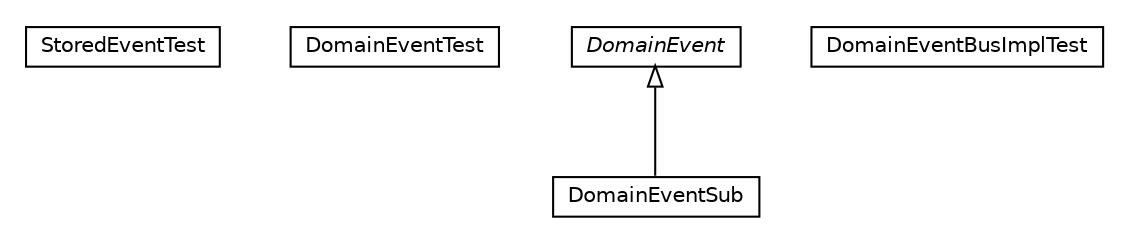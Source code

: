 #!/usr/local/bin/dot
#
# Class diagram 
# Generated by UMLGraph version R5_6_6-8-g8d7759 (http://www.umlgraph.org/)
#

digraph G {
	edge [fontname="Helvetica",fontsize=10,labelfontname="Helvetica",labelfontsize=10];
	node [fontname="Helvetica",fontsize=10,shape=plaintext];
	nodesep=0.25;
	ranksep=0.5;
	// org.dayatang.domain.event.StoredEventTest
	c1370 [label=<<table title="org.dayatang.domain.event.StoredEventTest" border="0" cellborder="1" cellspacing="0" cellpadding="2" port="p" href="./StoredEventTest.html">
		<tr><td><table border="0" cellspacing="0" cellpadding="1">
<tr><td align="center" balign="center"> StoredEventTest </td></tr>
		</table></td></tr>
		</table>>, URL="./StoredEventTest.html", fontname="Helvetica", fontcolor="black", fontsize=10.0];
	// org.dayatang.domain.event.DomainEventTest
	c1371 [label=<<table title="org.dayatang.domain.event.DomainEventTest" border="0" cellborder="1" cellspacing="0" cellpadding="2" port="p" href="./DomainEventTest.html">
		<tr><td><table border="0" cellspacing="0" cellpadding="1">
<tr><td align="center" balign="center"> DomainEventTest </td></tr>
		</table></td></tr>
		</table>>, URL="./DomainEventTest.html", fontname="Helvetica", fontcolor="black", fontsize=10.0];
	// org.dayatang.domain.event.DomainEventSub
	c1372 [label=<<table title="org.dayatang.domain.event.DomainEventSub" border="0" cellborder="1" cellspacing="0" cellpadding="2" port="p" href="./DomainEventSub.html">
		<tr><td><table border="0" cellspacing="0" cellpadding="1">
<tr><td align="center" balign="center"> DomainEventSub </td></tr>
		</table></td></tr>
		</table>>, URL="./DomainEventSub.html", fontname="Helvetica", fontcolor="black", fontsize=10.0];
	// org.dayatang.domain.event.DomainEventBusImplTest
	c1373 [label=<<table title="org.dayatang.domain.event.DomainEventBusImplTest" border="0" cellborder="1" cellspacing="0" cellpadding="2" port="p" href="./DomainEventBusImplTest.html">
		<tr><td><table border="0" cellspacing="0" cellpadding="1">
<tr><td align="center" balign="center"> DomainEventBusImplTest </td></tr>
		</table></td></tr>
		</table>>, URL="./DomainEventBusImplTest.html", fontname="Helvetica", fontcolor="black", fontsize=10.0];
	//org.dayatang.domain.event.DomainEventSub extends org.dayatang.domain.event.DomainEvent
	c1536:p -> c1372:p [dir=back,arrowtail=empty];
	// org.dayatang.domain.event.DomainEvent
	c1536 [label=<<table title="org.dayatang.domain.event.DomainEvent" border="0" cellborder="1" cellspacing="0" cellpadding="2" port="p" href="http://java.sun.com/j2se/1.4.2/docs/api/org/dayatang/domain/event/DomainEvent.html">
		<tr><td><table border="0" cellspacing="0" cellpadding="1">
<tr><td align="center" balign="center"><font face="Helvetica-Oblique"> DomainEvent </font></td></tr>
		</table></td></tr>
		</table>>, URL="http://java.sun.com/j2se/1.4.2/docs/api/org/dayatang/domain/event/DomainEvent.html", fontname="Helvetica", fontcolor="black", fontsize=10.0];
}

